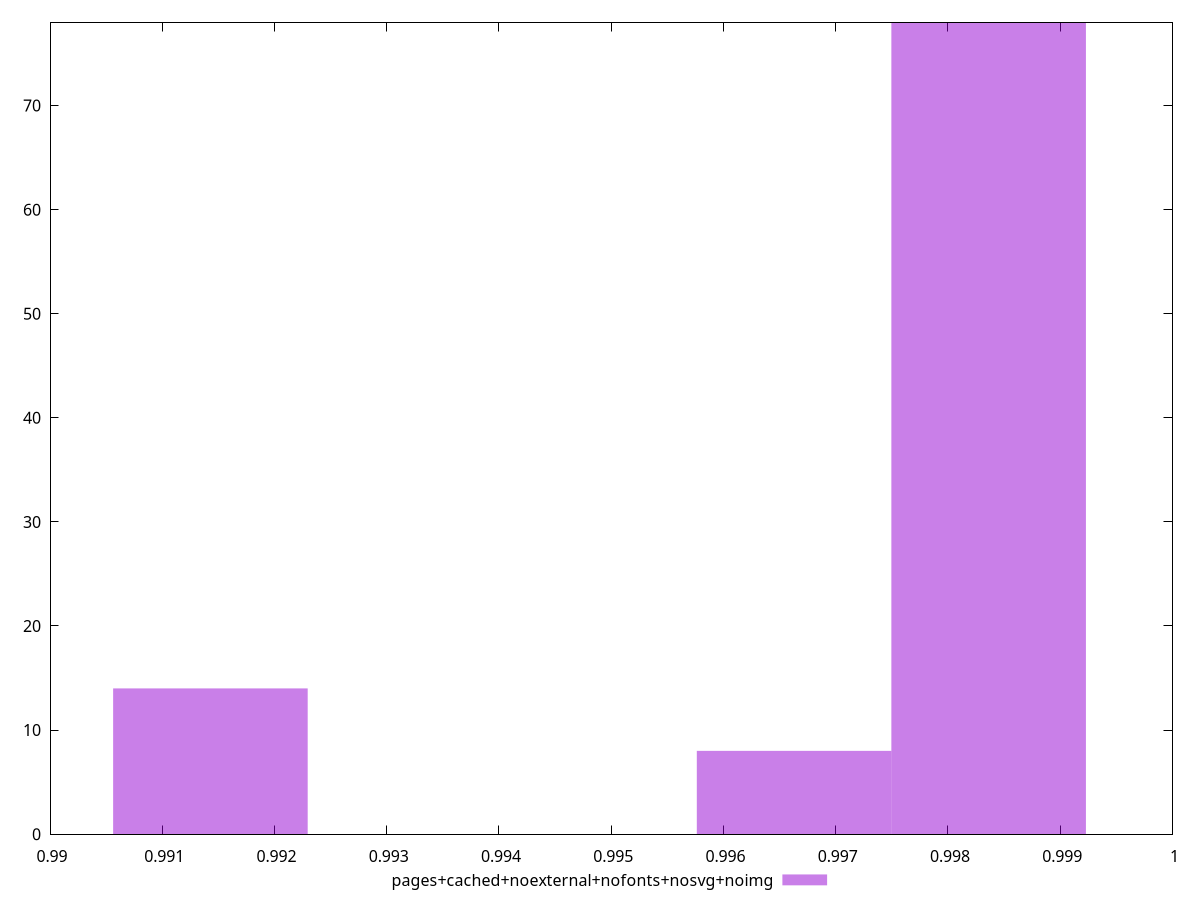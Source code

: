 $_pagesCachedNoexternalNofontsNosvgNoimg <<EOF
0.9983621187123912 78
0.9914290484435552 14
0.9966288511451822 8
EOF
set key outside below
set terminal pngcairo
set output "report_00004_2020-11-02T20-21-41.718Z/first-cpu-idle/pages+cached+noexternal+nofonts+nosvg+noimg//hist.png"
set yrange [0:78]
set boxwidth 0.0017332675672090125
set style fill transparent solid 0.5 noborder
plot $_pagesCachedNoexternalNofontsNosvgNoimg title "pages+cached+noexternal+nofonts+nosvg+noimg" with boxes ,